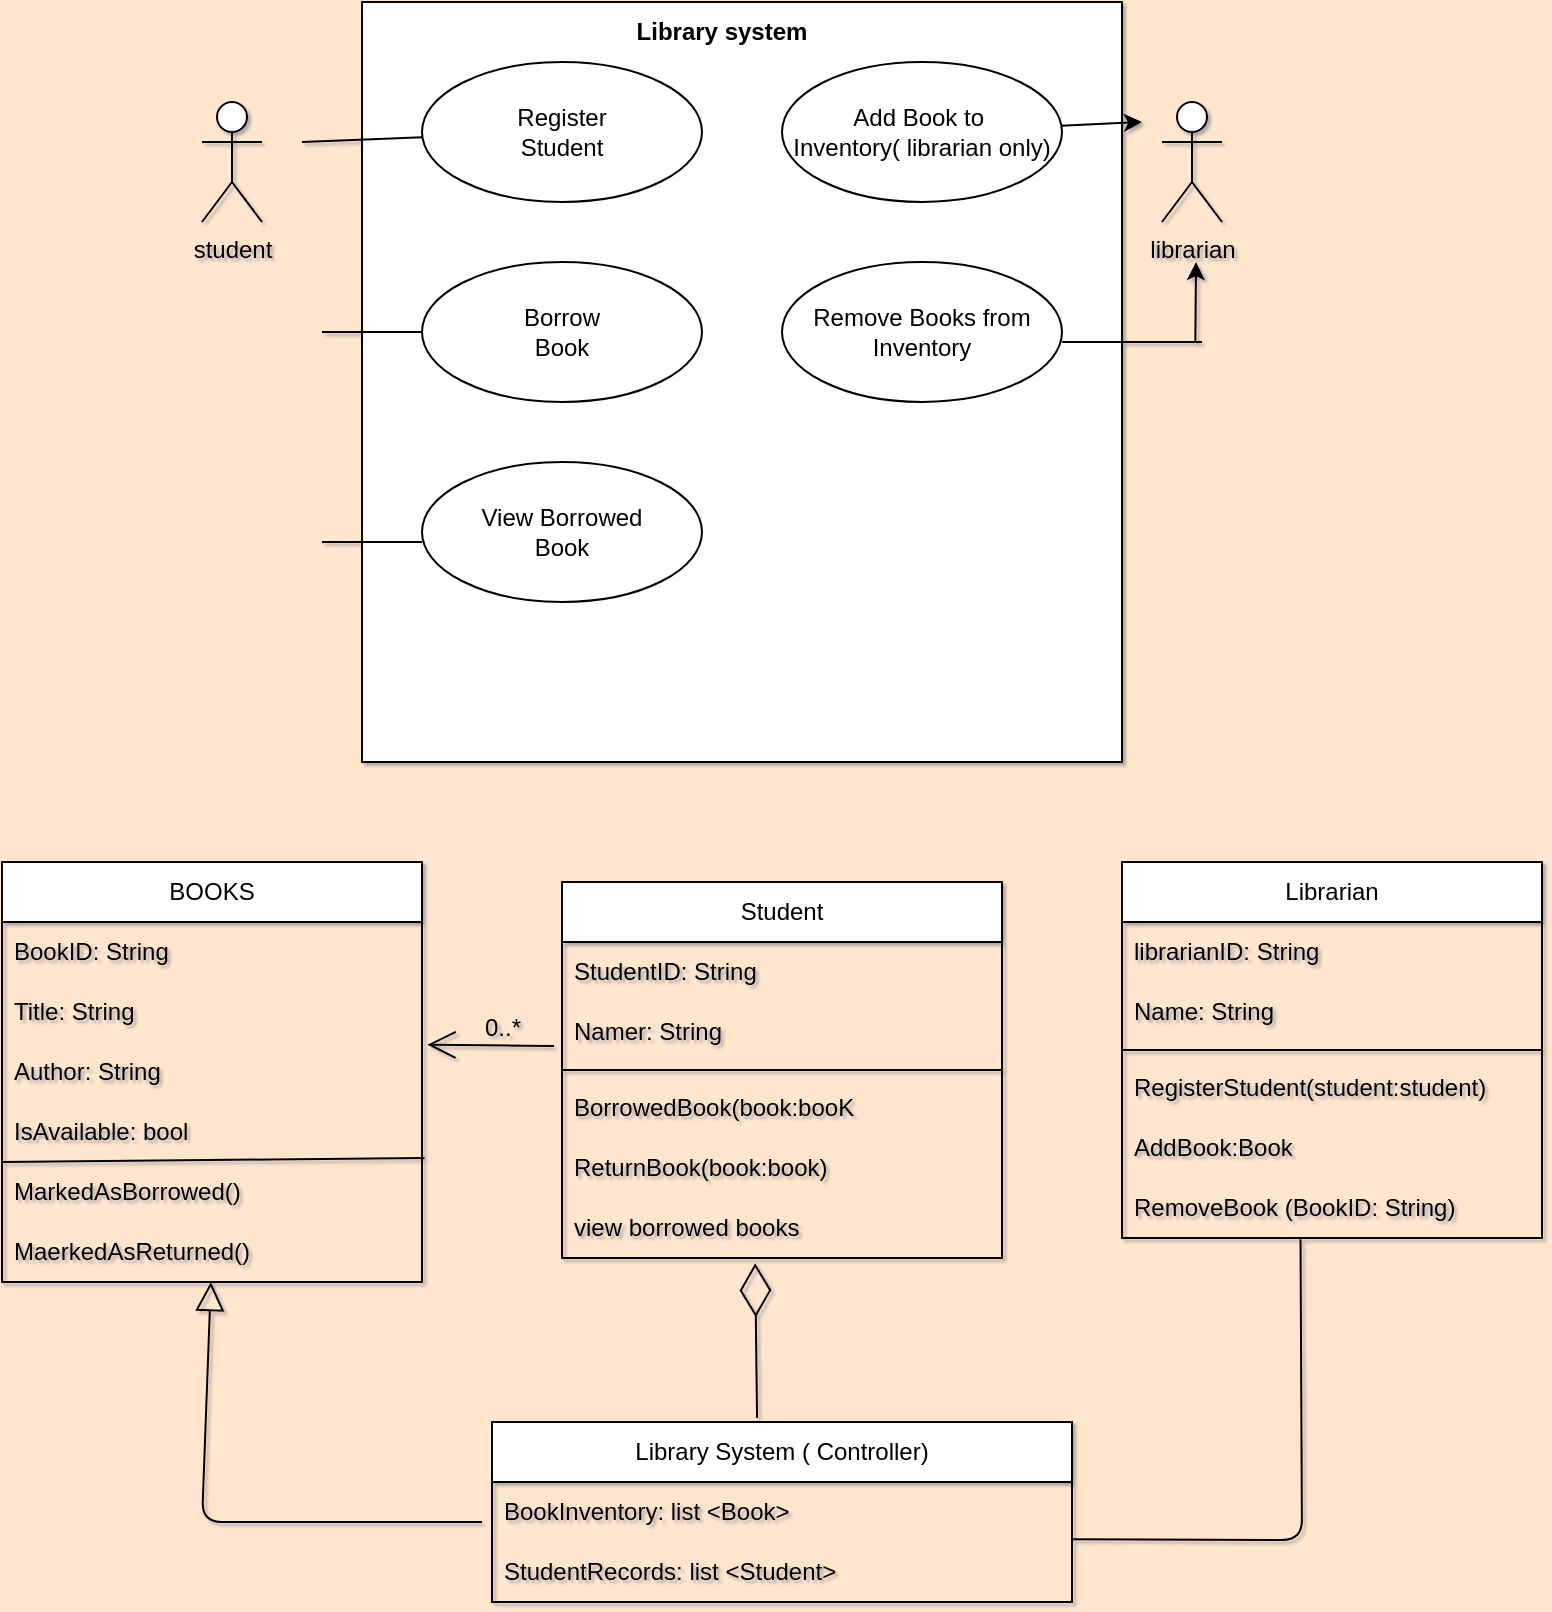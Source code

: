 <mxfile>
    <diagram id="Q1qcV0_b-AjTTWyDpipk" name="Page-1">
        <mxGraphModel dx="602" dy="307" grid="1" gridSize="10" guides="1" tooltips="1" connect="1" arrows="1" fold="1" page="1" pageScale="1" pageWidth="850" pageHeight="1100" background="#FFE6CC" math="0" shadow="1">
            <root>
                <mxCell id="0"/>
                <mxCell id="1" parent="0"/>
                <mxCell id="38" value="" style="whiteSpace=wrap;html=1;aspect=fixed;" parent="1" vertex="1">
                    <mxGeometry x="210" y="180" width="380" height="380" as="geometry"/>
                </mxCell>
                <mxCell id="21" value="Register&lt;div&gt;Student&lt;/div&gt;" style="ellipse;whiteSpace=wrap;html=1;" parent="1" vertex="1">
                    <mxGeometry x="240" y="210" width="140" height="70" as="geometry"/>
                </mxCell>
                <mxCell id="22" value="Borrow&lt;div&gt;Book&lt;/div&gt;" style="ellipse;whiteSpace=wrap;html=1;" parent="1" vertex="1">
                    <mxGeometry x="240" y="310" width="140" height="70" as="geometry"/>
                </mxCell>
                <mxCell id="32" style="edgeStyle=none;html=1;" parent="1" source="23" edge="1">
                    <mxGeometry relative="1" as="geometry">
                        <mxPoint x="600" y="240" as="targetPoint"/>
                    </mxGeometry>
                </mxCell>
                <mxCell id="23" value="Add Book to&amp;nbsp;&lt;div&gt;Inventory( librarian only)&lt;/div&gt;" style="ellipse;whiteSpace=wrap;html=1;" parent="1" vertex="1">
                    <mxGeometry x="420" y="210" width="140" height="70" as="geometry"/>
                </mxCell>
                <mxCell id="24" value="View Borrowed&lt;div&gt;Book&lt;/div&gt;" style="ellipse;whiteSpace=wrap;html=1;" parent="1" vertex="1">
                    <mxGeometry x="240" y="410" width="140" height="70" as="geometry"/>
                </mxCell>
                <mxCell id="25" value="Remove Books from&lt;div&gt;Inventory&lt;/div&gt;" style="ellipse;whiteSpace=wrap;html=1;" parent="1" vertex="1">
                    <mxGeometry x="420" y="310" width="140" height="70" as="geometry"/>
                </mxCell>
                <mxCell id="26" value="librarian" style="shape=umlActor;verticalLabelPosition=bottom;verticalAlign=top;html=1;" parent="1" vertex="1">
                    <mxGeometry x="610" y="230" width="30" height="60" as="geometry"/>
                </mxCell>
                <mxCell id="27" value="student" style="shape=umlActor;verticalLabelPosition=bottom;verticalAlign=top;html=1;" parent="1" vertex="1">
                    <mxGeometry x="130" y="230" width="30" height="60" as="geometry"/>
                </mxCell>
                <mxCell id="28" value="" style="endArrow=none;html=1;" parent="1" target="21" edge="1">
                    <mxGeometry width="50" height="50" relative="1" as="geometry">
                        <mxPoint x="180" y="250" as="sourcePoint"/>
                        <mxPoint x="400" y="300" as="targetPoint"/>
                        <Array as="points"/>
                    </mxGeometry>
                </mxCell>
                <mxCell id="29" value="" style="endArrow=none;html=1;" parent="1" source="22" edge="1">
                    <mxGeometry width="50" height="50" relative="1" as="geometry">
                        <mxPoint x="350" y="350" as="sourcePoint"/>
                        <mxPoint x="190" y="345" as="targetPoint"/>
                    </mxGeometry>
                </mxCell>
                <mxCell id="34" value="" style="endArrow=classic;html=1;" parent="1" edge="1">
                    <mxGeometry width="50" height="50" relative="1" as="geometry">
                        <mxPoint x="626.67" y="350" as="sourcePoint"/>
                        <mxPoint x="627" y="310" as="targetPoint"/>
                    </mxGeometry>
                </mxCell>
                <mxCell id="35" value="" style="endArrow=none;html=1;" parent="1" edge="1">
                    <mxGeometry width="50" height="50" relative="1" as="geometry">
                        <mxPoint x="560" y="350" as="sourcePoint"/>
                        <mxPoint x="630" y="350" as="targetPoint"/>
                    </mxGeometry>
                </mxCell>
                <mxCell id="39" value="" style="endArrow=none;html=1;" parent="1" edge="1">
                    <mxGeometry width="50" height="50" relative="1" as="geometry">
                        <mxPoint x="190" y="450" as="sourcePoint"/>
                        <mxPoint x="240" y="450" as="targetPoint"/>
                        <Array as="points"/>
                    </mxGeometry>
                </mxCell>
                <mxCell id="40" value="&lt;b&gt;Library system&lt;/b&gt;" style="text;html=1;align=center;verticalAlign=middle;whiteSpace=wrap;rounded=0;" parent="1" vertex="1">
                    <mxGeometry x="340" y="180" width="100" height="30" as="geometry"/>
                </mxCell>
                <mxCell id="41" value="BOOKS" style="swimlane;fontStyle=0;childLayout=stackLayout;horizontal=1;startSize=30;horizontalStack=0;resizeParent=1;resizeParentMax=0;resizeLast=0;collapsible=1;marginBottom=0;whiteSpace=wrap;html=1;" parent="1" vertex="1">
                    <mxGeometry x="30" y="610" width="210" height="210" as="geometry">
                        <mxRectangle x="30" y="610" width="60" height="30" as="alternateBounds"/>
                    </mxGeometry>
                </mxCell>
                <mxCell id="42" value="BookID: String" style="text;strokeColor=none;fillColor=none;align=left;verticalAlign=middle;spacingLeft=4;spacingRight=4;overflow=hidden;points=[[0,0.5],[1,0.5]];portConstraint=eastwest;rotatable=0;whiteSpace=wrap;html=1;" parent="41" vertex="1">
                    <mxGeometry y="30" width="210" height="30" as="geometry"/>
                </mxCell>
                <mxCell id="48" value="Title: String" style="text;strokeColor=none;fillColor=none;align=left;verticalAlign=middle;spacingLeft=4;spacingRight=4;overflow=hidden;points=[[0,0.5],[1,0.5]];portConstraint=eastwest;rotatable=0;whiteSpace=wrap;html=1;" parent="41" vertex="1">
                    <mxGeometry y="60" width="210" height="30" as="geometry"/>
                </mxCell>
                <mxCell id="49" value="Author: String" style="text;strokeColor=none;fillColor=none;align=left;verticalAlign=middle;spacingLeft=4;spacingRight=4;overflow=hidden;points=[[0,0.5],[1,0.5]];portConstraint=eastwest;rotatable=0;whiteSpace=wrap;html=1;" parent="41" vertex="1">
                    <mxGeometry y="90" width="210" height="30" as="geometry"/>
                </mxCell>
                <mxCell id="53" value="" style="endArrow=none;html=1;entryX=1.006;entryY=-0.067;entryDx=0;entryDy=0;entryPerimeter=0;" parent="41" target="52" edge="1">
                    <mxGeometry width="50" height="50" relative="1" as="geometry">
                        <mxPoint y="150" as="sourcePoint"/>
                        <mxPoint x="220" y="150" as="targetPoint"/>
                    </mxGeometry>
                </mxCell>
                <mxCell id="51" value="IsAvailable: bool" style="text;strokeColor=none;fillColor=none;align=left;verticalAlign=middle;spacingLeft=4;spacingRight=4;overflow=hidden;points=[[0,0.5],[1,0.5]];portConstraint=eastwest;rotatable=0;whiteSpace=wrap;html=1;" parent="41" vertex="1">
                    <mxGeometry y="120" width="210" height="30" as="geometry"/>
                </mxCell>
                <mxCell id="52" value="MarkedAsBorrowed()" style="text;strokeColor=none;fillColor=none;align=left;verticalAlign=middle;spacingLeft=4;spacingRight=4;overflow=hidden;points=[[0,0.5],[1,0.5]];portConstraint=eastwest;rotatable=0;whiteSpace=wrap;html=1;" parent="41" vertex="1">
                    <mxGeometry y="150" width="210" height="30" as="geometry"/>
                </mxCell>
                <mxCell id="50" value="MaerkedAsReturned()" style="text;strokeColor=none;fillColor=none;align=left;verticalAlign=middle;spacingLeft=4;spacingRight=4;overflow=hidden;points=[[0,0.5],[1,0.5]];portConstraint=eastwest;rotatable=0;whiteSpace=wrap;html=1;" parent="41" vertex="1">
                    <mxGeometry y="180" width="210" height="30" as="geometry"/>
                </mxCell>
                <mxCell id="55" value="Student" style="swimlane;fontStyle=0;childLayout=stackLayout;horizontal=1;startSize=30;horizontalStack=0;resizeParent=1;resizeParentMax=0;resizeLast=0;collapsible=1;marginBottom=0;whiteSpace=wrap;html=1;" parent="1" vertex="1">
                    <mxGeometry x="310" y="620" width="220" height="188" as="geometry">
                        <mxRectangle x="310" y="620" width="80" height="30" as="alternateBounds"/>
                    </mxGeometry>
                </mxCell>
                <mxCell id="56" value="StudentID: String" style="text;strokeColor=none;fillColor=none;align=left;verticalAlign=middle;spacingLeft=4;spacingRight=4;overflow=hidden;points=[[0,0.5],[1,0.5]];portConstraint=eastwest;rotatable=0;whiteSpace=wrap;html=1;" parent="55" vertex="1">
                    <mxGeometry y="30" width="220" height="30" as="geometry"/>
                </mxCell>
                <mxCell id="60" value="Namer: String" style="text;strokeColor=none;fillColor=none;align=left;verticalAlign=middle;spacingLeft=4;spacingRight=4;overflow=hidden;points=[[0,0.5],[1,0.5]];portConstraint=eastwest;rotatable=0;whiteSpace=wrap;html=1;" parent="55" vertex="1">
                    <mxGeometry y="60" width="220" height="30" as="geometry"/>
                </mxCell>
                <mxCell id="71" value="" style="line;strokeWidth=1;fillColor=none;align=left;verticalAlign=middle;spacingTop=-1;spacingLeft=3;spacingRight=3;rotatable=0;labelPosition=right;points=[];portConstraint=eastwest;strokeColor=inherit;" vertex="1" parent="55">
                    <mxGeometry y="90" width="220" height="8" as="geometry"/>
                </mxCell>
                <mxCell id="61" value="BorrowedBook(book:booK" style="text;strokeColor=none;fillColor=none;align=left;verticalAlign=middle;spacingLeft=4;spacingRight=4;overflow=hidden;points=[[0,0.5],[1,0.5]];portConstraint=eastwest;rotatable=0;whiteSpace=wrap;html=1;" parent="55" vertex="1">
                    <mxGeometry y="98" width="220" height="30" as="geometry"/>
                </mxCell>
                <mxCell id="57" value="ReturnBook(book:book)" style="text;strokeColor=none;fillColor=none;align=left;verticalAlign=middle;spacingLeft=4;spacingRight=4;overflow=hidden;points=[[0,0.5],[1,0.5]];portConstraint=eastwest;rotatable=0;whiteSpace=wrap;html=1;" parent="55" vertex="1">
                    <mxGeometry y="128" width="220" height="30" as="geometry"/>
                </mxCell>
                <mxCell id="59" value="view borrowed books" style="text;strokeColor=none;fillColor=none;align=left;verticalAlign=middle;spacingLeft=4;spacingRight=4;overflow=hidden;points=[[0,0.5],[1,0.5]];portConstraint=eastwest;rotatable=0;whiteSpace=wrap;html=1;" parent="55" vertex="1">
                    <mxGeometry y="158" width="220" height="30" as="geometry"/>
                </mxCell>
                <mxCell id="62" value="Librarian" style="swimlane;fontStyle=0;childLayout=stackLayout;horizontal=1;startSize=30;horizontalStack=0;resizeParent=1;resizeParentMax=0;resizeLast=0;collapsible=1;marginBottom=0;whiteSpace=wrap;html=1;" parent="1" vertex="1">
                    <mxGeometry x="590" y="610" width="210" height="188" as="geometry">
                        <mxRectangle x="590" y="610" width="90" height="30" as="alternateBounds"/>
                    </mxGeometry>
                </mxCell>
                <mxCell id="63" value="librarianID: String" style="text;strokeColor=none;fillColor=none;align=left;verticalAlign=middle;spacingLeft=4;spacingRight=4;overflow=hidden;points=[[0,0.5],[1,0.5]];portConstraint=eastwest;rotatable=0;whiteSpace=wrap;html=1;" parent="62" vertex="1">
                    <mxGeometry y="30" width="210" height="30" as="geometry"/>
                </mxCell>
                <mxCell id="64" value="Name: String" style="text;strokeColor=none;fillColor=none;align=left;verticalAlign=middle;spacingLeft=4;spacingRight=4;overflow=hidden;points=[[0,0.5],[1,0.5]];portConstraint=eastwest;rotatable=0;whiteSpace=wrap;html=1;" parent="62" vertex="1">
                    <mxGeometry y="60" width="210" height="30" as="geometry"/>
                </mxCell>
                <mxCell id="70" value="" style="line;strokeWidth=1;fillColor=none;align=left;verticalAlign=middle;spacingTop=-1;spacingLeft=3;spacingRight=3;rotatable=0;labelPosition=right;points=[];portConstraint=eastwest;strokeColor=inherit;" vertex="1" parent="62">
                    <mxGeometry y="90" width="210" height="8" as="geometry"/>
                </mxCell>
                <mxCell id="69" value="RegisterStudent(student:student)" style="text;strokeColor=none;fillColor=none;align=left;verticalAlign=middle;spacingLeft=4;spacingRight=4;overflow=hidden;points=[[0,0.5],[1,0.5]];portConstraint=eastwest;rotatable=0;whiteSpace=wrap;html=1;" parent="62" vertex="1">
                    <mxGeometry y="98" width="210" height="30" as="geometry"/>
                </mxCell>
                <mxCell id="67" value="AddBook:Book" style="text;strokeColor=none;fillColor=none;align=left;verticalAlign=middle;spacingLeft=4;spacingRight=4;overflow=hidden;points=[[0,0.5],[1,0.5]];portConstraint=eastwest;rotatable=0;whiteSpace=wrap;html=1;" parent="62" vertex="1">
                    <mxGeometry y="128" width="210" height="30" as="geometry"/>
                </mxCell>
                <mxCell id="66" value="RemoveBook (BookID: String)" style="text;strokeColor=none;fillColor=none;align=left;verticalAlign=middle;spacingLeft=4;spacingRight=4;overflow=hidden;points=[[0,0.5],[1,0.5]];portConstraint=eastwest;rotatable=0;whiteSpace=wrap;html=1;" parent="62" vertex="1">
                    <mxGeometry y="158" width="210" height="30" as="geometry"/>
                </mxCell>
                <mxCell id="TjRQufC6b5RogdgTBY7h-70" value="Library System ( Controller)" style="swimlane;fontStyle=0;childLayout=stackLayout;horizontal=1;startSize=30;horizontalStack=0;resizeParent=1;resizeParentMax=0;resizeLast=0;collapsible=1;marginBottom=0;whiteSpace=wrap;html=1;" parent="1" vertex="1">
                    <mxGeometry x="275" y="890" width="290" height="90" as="geometry">
                        <mxRectangle x="275" y="890" width="190" height="30" as="alternateBounds"/>
                    </mxGeometry>
                </mxCell>
                <mxCell id="TjRQufC6b5RogdgTBY7h-71" value="BookInventory: list &amp;lt;Book&amp;gt;" style="text;strokeColor=none;fillColor=none;align=left;verticalAlign=middle;spacingLeft=4;spacingRight=4;overflow=hidden;points=[[0,0.5],[1,0.5]];portConstraint=eastwest;rotatable=0;whiteSpace=wrap;html=1;" parent="TjRQufC6b5RogdgTBY7h-70" vertex="1">
                    <mxGeometry y="30" width="290" height="30" as="geometry"/>
                </mxCell>
                <mxCell id="TjRQufC6b5RogdgTBY7h-72" value="StudentRecords: list &amp;lt;Student&amp;gt;" style="text;strokeColor=none;fillColor=none;align=left;verticalAlign=middle;spacingLeft=4;spacingRight=4;overflow=hidden;points=[[0,0.5],[1,0.5]];portConstraint=eastwest;rotatable=0;whiteSpace=wrap;html=1;" parent="TjRQufC6b5RogdgTBY7h-70" vertex="1">
                    <mxGeometry y="60" width="290" height="30" as="geometry"/>
                </mxCell>
                <mxCell id="TjRQufC6b5RogdgTBY7h-75" value="" style="endArrow=diamondThin;endFill=0;endSize=24;html=1;entryX=0.439;entryY=1.089;entryDx=0;entryDy=0;entryPerimeter=0;exitX=0.457;exitY=-0.022;exitDx=0;exitDy=0;exitPerimeter=0;" parent="1" source="TjRQufC6b5RogdgTBY7h-70" target="59" edge="1">
                    <mxGeometry width="160" relative="1" as="geometry">
                        <mxPoint x="230" y="850" as="sourcePoint"/>
                        <mxPoint x="390" y="850" as="targetPoint"/>
                    </mxGeometry>
                </mxCell>
                <mxCell id="TjRQufC6b5RogdgTBY7h-78" value="" style="edgeStyle=none;html=1;endArrow=block;endFill=0;endSize=12;verticalAlign=bottom;" parent="1" target="50" edge="1">
                    <mxGeometry width="160" relative="1" as="geometry">
                        <mxPoint x="270" y="940" as="sourcePoint"/>
                        <mxPoint x="250" y="900" as="targetPoint"/>
                        <Array as="points">
                            <mxPoint x="130" y="940"/>
                        </Array>
                    </mxGeometry>
                </mxCell>
                <mxCell id="TjRQufC6b5RogdgTBY7h-80" value="" style="endArrow=none;html=1;entryX=0.425;entryY=1.022;entryDx=0;entryDy=0;entryPerimeter=0;exitX=1.001;exitY=-0.044;exitDx=0;exitDy=0;exitPerimeter=0;" parent="1" source="TjRQufC6b5RogdgTBY7h-72" target="66" edge="1">
                    <mxGeometry width="50" height="50" relative="1" as="geometry">
                        <mxPoint x="565" y="970" as="sourcePoint"/>
                        <mxPoint x="615" y="920" as="targetPoint"/>
                        <Array as="points">
                            <mxPoint x="680" y="949"/>
                        </Array>
                    </mxGeometry>
                </mxCell>
                <mxCell id="TjRQufC6b5RogdgTBY7h-81" value="" style="endArrow=open;endFill=1;endSize=12;html=1;entryX=1.013;entryY=1.044;entryDx=0;entryDy=0;entryPerimeter=0;exitX=-0.018;exitY=0.733;exitDx=0;exitDy=0;exitPerimeter=0;" parent="1" source="60" target="48" edge="1">
                    <mxGeometry width="160" relative="1" as="geometry">
                        <mxPoint x="300" y="701" as="sourcePoint"/>
                        <mxPoint x="340" y="709.5" as="targetPoint"/>
                    </mxGeometry>
                </mxCell>
                <mxCell id="TjRQufC6b5RogdgTBY7h-82" value="0..*" style="text;html=1;align=center;verticalAlign=middle;resizable=0;points=[];autosize=1;strokeColor=none;fillColor=none;" parent="1" vertex="1">
                    <mxGeometry x="260" y="678" width="40" height="30" as="geometry"/>
                </mxCell>
            </root>
        </mxGraphModel>
    </diagram>
</mxfile>